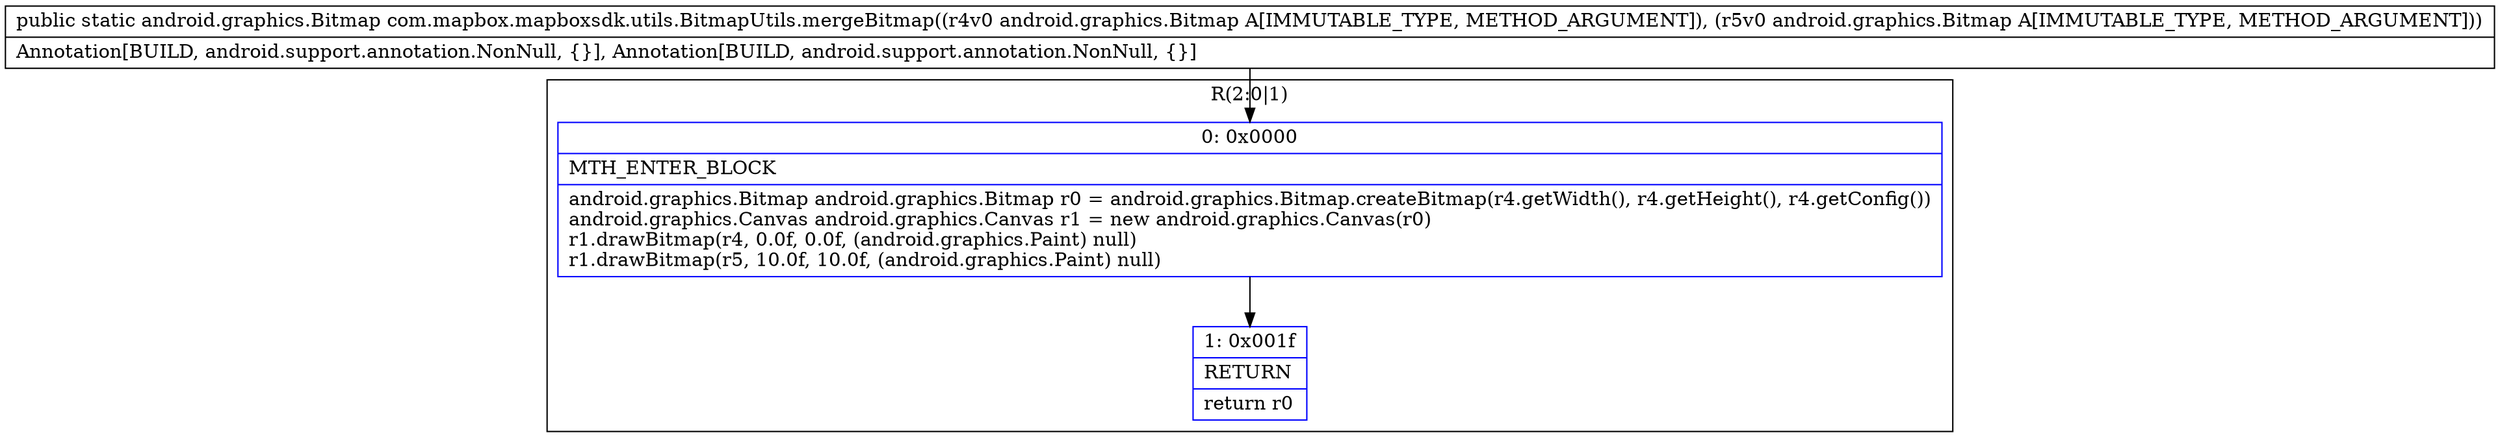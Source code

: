 digraph "CFG forcom.mapbox.mapboxsdk.utils.BitmapUtils.mergeBitmap(Landroid\/graphics\/Bitmap;Landroid\/graphics\/Bitmap;)Landroid\/graphics\/Bitmap;" {
subgraph cluster_Region_2138805745 {
label = "R(2:0|1)";
node [shape=record,color=blue];
Node_0 [shape=record,label="{0\:\ 0x0000|MTH_ENTER_BLOCK\l|android.graphics.Bitmap android.graphics.Bitmap r0 = android.graphics.Bitmap.createBitmap(r4.getWidth(), r4.getHeight(), r4.getConfig())\landroid.graphics.Canvas android.graphics.Canvas r1 = new android.graphics.Canvas(r0)\lr1.drawBitmap(r4, 0.0f, 0.0f, (android.graphics.Paint) null)\lr1.drawBitmap(r5, 10.0f, 10.0f, (android.graphics.Paint) null)\l}"];
Node_1 [shape=record,label="{1\:\ 0x001f|RETURN\l|return r0\l}"];
}
MethodNode[shape=record,label="{public static android.graphics.Bitmap com.mapbox.mapboxsdk.utils.BitmapUtils.mergeBitmap((r4v0 android.graphics.Bitmap A[IMMUTABLE_TYPE, METHOD_ARGUMENT]), (r5v0 android.graphics.Bitmap A[IMMUTABLE_TYPE, METHOD_ARGUMENT]))  | Annotation[BUILD, android.support.annotation.NonNull, \{\}], Annotation[BUILD, android.support.annotation.NonNull, \{\}]\l}"];
MethodNode -> Node_0;
Node_0 -> Node_1;
}

